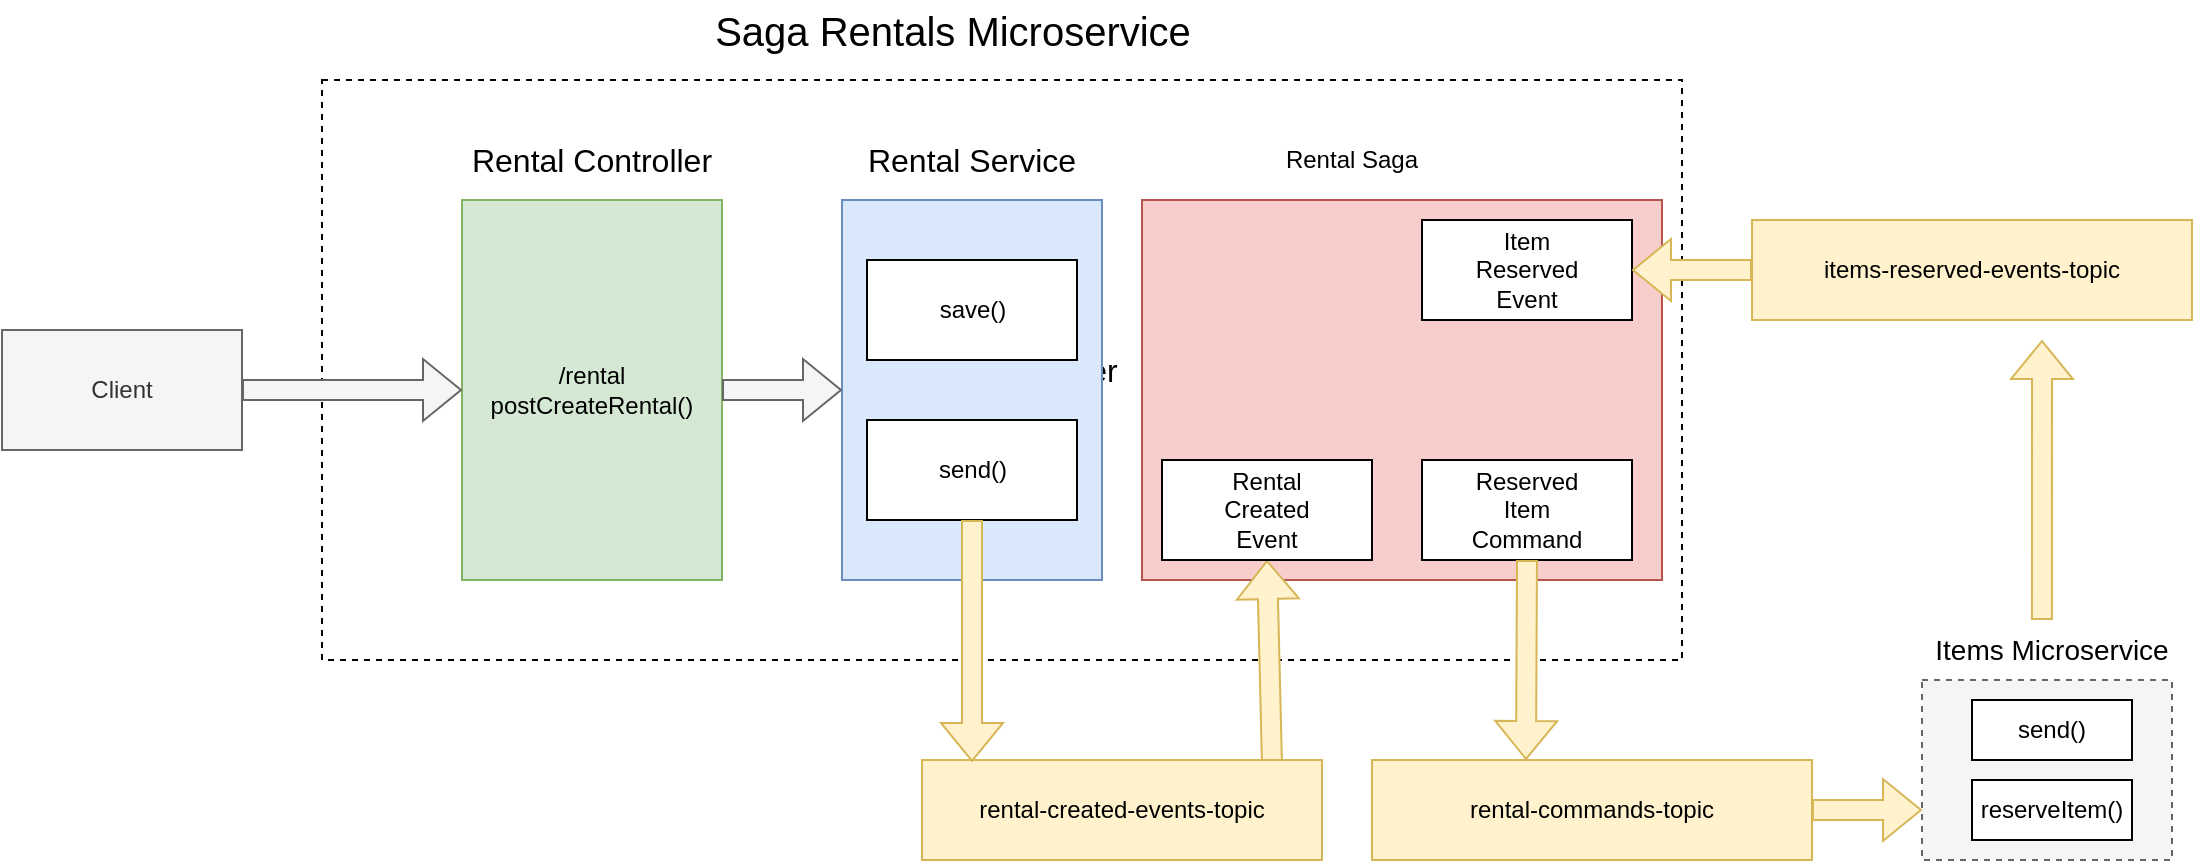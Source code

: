 <mxfile version="28.0.3">
  <diagram name="Page-1" id="bKJgBQfbXTkX-yySEZ5d">
    <mxGraphModel dx="2091" dy="739" grid="1" gridSize="10" guides="1" tooltips="1" connect="1" arrows="1" fold="1" page="1" pageScale="1" pageWidth="850" pageHeight="1100" math="0" shadow="0">
      <root>
        <mxCell id="0" />
        <mxCell id="1" parent="0" />
        <mxCell id="C_d3zwqtKGMjWqqKydHQ-1" value="&lt;font style=&quot;font-size: 16px;&quot;&gt;RentalController&lt;/font&gt;" style="rounded=0;whiteSpace=wrap;html=1;dashed=1;" vertex="1" parent="1">
          <mxGeometry x="-100" y="110" width="680" height="290" as="geometry" />
        </mxCell>
        <mxCell id="C_d3zwqtKGMjWqqKydHQ-2" value="&lt;font style=&quot;font-size: 20px;&quot;&gt;Saga Rentals Microservice&lt;/font&gt;" style="text;html=1;align=center;verticalAlign=middle;whiteSpace=wrap;rounded=0;" vertex="1" parent="1">
          <mxGeometry x="23" y="70" width="385" height="30" as="geometry" />
        </mxCell>
        <mxCell id="C_d3zwqtKGMjWqqKydHQ-3" value="Client" style="rounded=0;whiteSpace=wrap;html=1;fillColor=#f5f5f5;fontColor=#333333;strokeColor=#666666;" vertex="1" parent="1">
          <mxGeometry x="-260" y="235" width="120" height="60" as="geometry" />
        </mxCell>
        <mxCell id="C_d3zwqtKGMjWqqKydHQ-4" value="/rental&lt;div&gt;postCreateRental()&lt;/div&gt;" style="rounded=0;whiteSpace=wrap;html=1;fillColor=#d5e8d4;strokeColor=#82b366;" vertex="1" parent="1">
          <mxGeometry x="-30" y="170" width="130" height="190" as="geometry" />
        </mxCell>
        <mxCell id="C_d3zwqtKGMjWqqKydHQ-5" value="" style="rounded=0;whiteSpace=wrap;html=1;fillColor=#dae8fc;strokeColor=#6c8ebf;" vertex="1" parent="1">
          <mxGeometry x="160" y="170" width="130" height="190" as="geometry" />
        </mxCell>
        <mxCell id="C_d3zwqtKGMjWqqKydHQ-6" value="" style="rounded=0;whiteSpace=wrap;html=1;fillColor=#f8cecc;strokeColor=#b85450;" vertex="1" parent="1">
          <mxGeometry x="310" y="170" width="260" height="190" as="geometry" />
        </mxCell>
        <mxCell id="C_d3zwqtKGMjWqqKydHQ-7" value="&lt;font style=&quot;font-size: 16px;&quot;&gt;Rental Controller&lt;/font&gt;" style="text;html=1;align=center;verticalAlign=middle;whiteSpace=wrap;rounded=0;" vertex="1" parent="1">
          <mxGeometry x="-40" y="130" width="150" height="40" as="geometry" />
        </mxCell>
        <mxCell id="C_d3zwqtKGMjWqqKydHQ-8" value="&lt;font style=&quot;font-size: 16px;&quot;&gt;Rental Service&lt;/font&gt;" style="text;html=1;align=center;verticalAlign=middle;whiteSpace=wrap;rounded=0;" vertex="1" parent="1">
          <mxGeometry x="150" y="130" width="150" height="40" as="geometry" />
        </mxCell>
        <mxCell id="C_d3zwqtKGMjWqqKydHQ-9" value="Rental Saga" style="text;html=1;align=center;verticalAlign=middle;whiteSpace=wrap;rounded=0;" vertex="1" parent="1">
          <mxGeometry x="340" y="130" width="150" height="40" as="geometry" />
        </mxCell>
        <mxCell id="C_d3zwqtKGMjWqqKydHQ-10" value="save()" style="rounded=0;whiteSpace=wrap;html=1;" vertex="1" parent="1">
          <mxGeometry x="172.5" y="200" width="105" height="50" as="geometry" />
        </mxCell>
        <mxCell id="C_d3zwqtKGMjWqqKydHQ-11" value="send()" style="rounded=0;whiteSpace=wrap;html=1;" vertex="1" parent="1">
          <mxGeometry x="172.5" y="280" width="105" height="50" as="geometry" />
        </mxCell>
        <mxCell id="C_d3zwqtKGMjWqqKydHQ-13" value="" style="shape=flexArrow;endArrow=classic;html=1;rounded=0;exitX=1;exitY=0.5;exitDx=0;exitDy=0;entryX=0;entryY=0.5;entryDx=0;entryDy=0;fillColor=#f5f5f5;strokeColor=#666666;" edge="1" parent="1" source="C_d3zwqtKGMjWqqKydHQ-4" target="C_d3zwqtKGMjWqqKydHQ-5">
          <mxGeometry width="50" height="50" relative="1" as="geometry">
            <mxPoint x="50" y="470" as="sourcePoint" />
            <mxPoint x="120" y="470" as="targetPoint" />
          </mxGeometry>
        </mxCell>
        <mxCell id="C_d3zwqtKGMjWqqKydHQ-16" value="" style="shape=flexArrow;endArrow=classic;html=1;rounded=0;exitX=0.875;exitY=0.04;exitDx=0;exitDy=0;entryX=0.5;entryY=1;entryDx=0;entryDy=0;exitPerimeter=0;fillColor=#fff2cc;strokeColor=#d6b656;" edge="1" parent="1" source="C_d3zwqtKGMjWqqKydHQ-20" target="C_d3zwqtKGMjWqqKydHQ-17">
          <mxGeometry width="50" height="50" relative="1" as="geometry">
            <mxPoint x="290" y="550" as="sourcePoint" />
            <mxPoint x="290" y="670" as="targetPoint" />
          </mxGeometry>
        </mxCell>
        <mxCell id="C_d3zwqtKGMjWqqKydHQ-17" value="&lt;div&gt;Rental&lt;/div&gt;&lt;div&gt;Created&lt;/div&gt;&lt;div&gt;Event&lt;/div&gt;" style="rounded=0;whiteSpace=wrap;html=1;" vertex="1" parent="1">
          <mxGeometry x="320" y="300" width="105" height="50" as="geometry" />
        </mxCell>
        <mxCell id="C_d3zwqtKGMjWqqKydHQ-18" value="&lt;div&gt;Reserved&lt;/div&gt;&lt;div&gt;Item&lt;/div&gt;&lt;div&gt;Command&lt;/div&gt;" style="rounded=0;whiteSpace=wrap;html=1;" vertex="1" parent="1">
          <mxGeometry x="450" y="300" width="105" height="50" as="geometry" />
        </mxCell>
        <mxCell id="C_d3zwqtKGMjWqqKydHQ-19" value="&lt;div&gt;Item&lt;/div&gt;&lt;div&gt;Reserved&lt;/div&gt;&lt;div&gt;Event&lt;/div&gt;" style="rounded=0;whiteSpace=wrap;html=1;" vertex="1" parent="1">
          <mxGeometry x="450" y="180" width="105" height="50" as="geometry" />
        </mxCell>
        <mxCell id="C_d3zwqtKGMjWqqKydHQ-20" value="&lt;div&gt;rental-created-events-topic&lt;/div&gt;" style="rounded=0;whiteSpace=wrap;html=1;fillColor=#fff2cc;strokeColor=#d6b656;" vertex="1" parent="1">
          <mxGeometry x="200" y="450" width="200" height="50" as="geometry" />
        </mxCell>
        <mxCell id="C_d3zwqtKGMjWqqKydHQ-12" value="" style="shape=flexArrow;endArrow=classic;html=1;rounded=0;exitX=1;exitY=0.5;exitDx=0;exitDy=0;entryX=0;entryY=0.5;entryDx=0;entryDy=0;fillColor=#f5f5f5;strokeColor=#666666;" edge="1" parent="1" source="C_d3zwqtKGMjWqqKydHQ-3" target="C_d3zwqtKGMjWqqKydHQ-4">
          <mxGeometry width="50" height="50" relative="1" as="geometry">
            <mxPoint x="160" y="460" as="sourcePoint" />
            <mxPoint x="210" y="410" as="targetPoint" />
          </mxGeometry>
        </mxCell>
        <mxCell id="C_d3zwqtKGMjWqqKydHQ-14" value="" style="shape=flexArrow;endArrow=classic;html=1;rounded=0;exitX=0.5;exitY=1;exitDx=0;exitDy=0;entryX=0.125;entryY=0.02;entryDx=0;entryDy=0;entryPerimeter=0;fillColor=#fff2cc;strokeColor=#d6b656;" edge="1" parent="1" source="C_d3zwqtKGMjWqqKydHQ-11" target="C_d3zwqtKGMjWqqKydHQ-20">
          <mxGeometry width="50" height="50" relative="1" as="geometry">
            <mxPoint x="-110" y="260" as="sourcePoint" />
            <mxPoint x="225" y="450" as="targetPoint" />
          </mxGeometry>
        </mxCell>
        <mxCell id="C_d3zwqtKGMjWqqKydHQ-21" value="rental-commands-topic" style="rounded=0;whiteSpace=wrap;html=1;fillColor=#fff2cc;strokeColor=#d6b656;" vertex="1" parent="1">
          <mxGeometry x="425" y="450" width="220" height="50" as="geometry" />
        </mxCell>
        <mxCell id="C_d3zwqtKGMjWqqKydHQ-22" value="items-reserved-events-topic" style="rounded=0;whiteSpace=wrap;html=1;fillColor=#fff2cc;strokeColor=#d6b656;" vertex="1" parent="1">
          <mxGeometry x="615" y="180" width="220" height="50" as="geometry" />
        </mxCell>
        <mxCell id="C_d3zwqtKGMjWqqKydHQ-15" value="" style="shape=flexArrow;endArrow=classic;html=1;rounded=0;exitX=0.5;exitY=1;exitDx=0;exitDy=0;entryX=0.35;entryY=0;entryDx=0;entryDy=0;entryPerimeter=0;fillColor=#fff2cc;strokeColor=#d6b656;" edge="1" parent="1" source="C_d3zwqtKGMjWqqKydHQ-18" target="C_d3zwqtKGMjWqqKydHQ-21">
          <mxGeometry width="50" height="50" relative="1" as="geometry">
            <mxPoint x="224.5" y="560" as="sourcePoint" />
            <mxPoint x="500" y="440" as="targetPoint" />
          </mxGeometry>
        </mxCell>
        <mxCell id="C_d3zwqtKGMjWqqKydHQ-23" value="" style="shape=flexArrow;endArrow=classic;html=1;rounded=0;exitX=1;exitY=0.5;exitDx=0;exitDy=0;fillColor=#fff2cc;strokeColor=#d6b656;" edge="1" parent="1" source="C_d3zwqtKGMjWqqKydHQ-21">
          <mxGeometry width="50" height="50" relative="1" as="geometry">
            <mxPoint x="501" y="410" as="sourcePoint" />
            <mxPoint x="700" y="475" as="targetPoint" />
          </mxGeometry>
        </mxCell>
        <mxCell id="C_d3zwqtKGMjWqqKydHQ-24" value="" style="rounded=0;whiteSpace=wrap;html=1;dashed=1;fillColor=#f5f5f5;fontColor=#333333;strokeColor=#666666;" vertex="1" parent="1">
          <mxGeometry x="700" y="410" width="125" height="90" as="geometry" />
        </mxCell>
        <mxCell id="C_d3zwqtKGMjWqqKydHQ-25" value="&lt;font style=&quot;font-size: 14px;&quot;&gt;Items Microservice&lt;/font&gt;" style="text;html=1;align=center;verticalAlign=middle;whiteSpace=wrap;rounded=0;" vertex="1" parent="1">
          <mxGeometry x="695" y="380" width="140" height="30" as="geometry" />
        </mxCell>
        <mxCell id="C_d3zwqtKGMjWqqKydHQ-28" value="" style="shape=flexArrow;endArrow=classic;html=1;rounded=0;fillColor=#fff2cc;strokeColor=#d6b656;exitX=0.464;exitY=0;exitDx=0;exitDy=0;exitPerimeter=0;" edge="1" parent="1" source="C_d3zwqtKGMjWqqKydHQ-25">
          <mxGeometry width="50" height="50" relative="1" as="geometry">
            <mxPoint x="760" y="360" as="sourcePoint" />
            <mxPoint x="760" y="240" as="targetPoint" />
          </mxGeometry>
        </mxCell>
        <mxCell id="C_d3zwqtKGMjWqqKydHQ-30" value="reserveItem()" style="rounded=0;whiteSpace=wrap;html=1;" vertex="1" parent="1">
          <mxGeometry x="725" y="460" width="80" height="30" as="geometry" />
        </mxCell>
        <mxCell id="C_d3zwqtKGMjWqqKydHQ-31" value="send()" style="rounded=0;whiteSpace=wrap;html=1;" vertex="1" parent="1">
          <mxGeometry x="725" y="420" width="80" height="30" as="geometry" />
        </mxCell>
        <mxCell id="C_d3zwqtKGMjWqqKydHQ-29" value="" style="shape=flexArrow;endArrow=classic;html=1;rounded=0;entryX=1;entryY=0.5;entryDx=0;entryDy=0;exitX=0;exitY=0.5;exitDx=0;exitDy=0;fillColor=#fff2cc;strokeColor=#d6b656;" edge="1" parent="1" source="C_d3zwqtKGMjWqqKydHQ-22" target="C_d3zwqtKGMjWqqKydHQ-19">
          <mxGeometry width="50" height="50" relative="1" as="geometry">
            <mxPoint x="760" y="450" as="sourcePoint" />
            <mxPoint x="760" y="320" as="targetPoint" />
          </mxGeometry>
        </mxCell>
      </root>
    </mxGraphModel>
  </diagram>
</mxfile>
